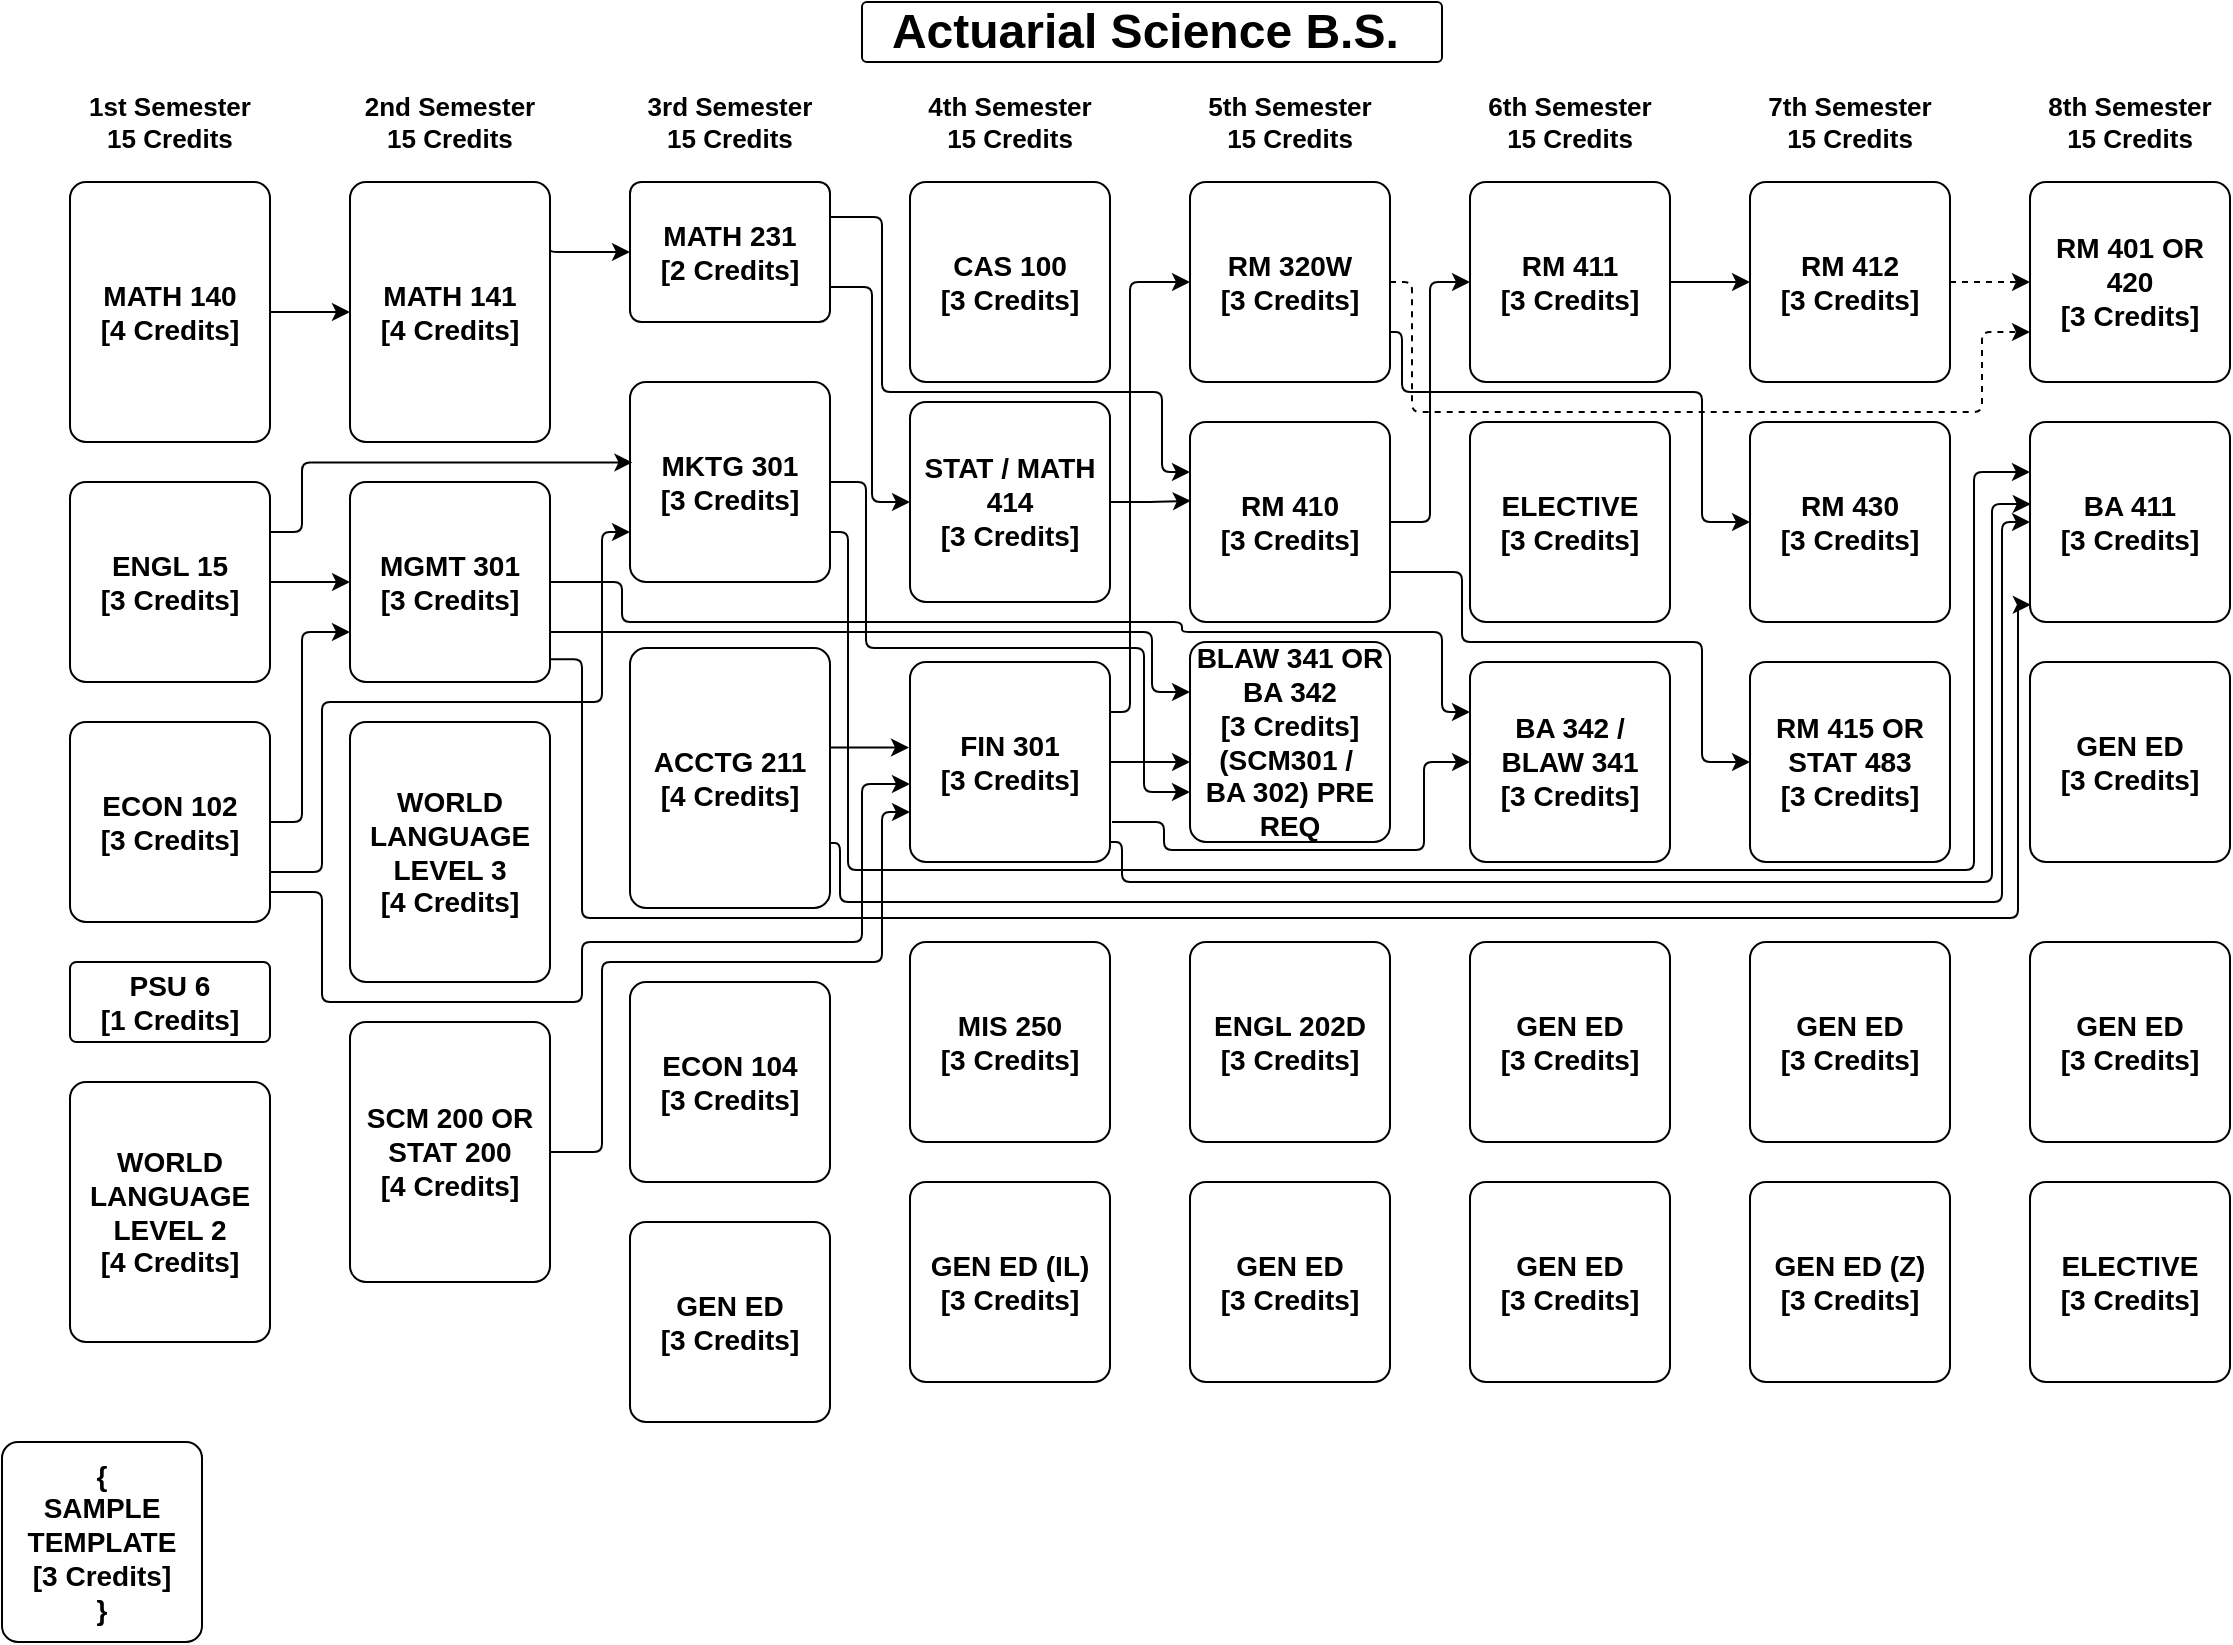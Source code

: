 <mxfile version="14.2.7" type="device"><diagram id="fmPKW-tICe0rB_EEKOgg" name="Page-1"><mxGraphModel dx="1504" dy="722" grid="0" gridSize="10" guides="1" tooltips="1" connect="1" arrows="1" fold="1" page="1" pageScale="1" pageWidth="1169" pageHeight="827" background="none" math="0" shadow="0"><root><mxCell id="0"/><mxCell id="1" parent="0"/><mxCell id="9Ewdyy2UIEGDzYOWgbFg-1" value="&lt;span style=&quot;font-size: 24px&quot;&gt;&lt;b&gt;Actuarial Science B.S.&amp;nbsp;&lt;/b&gt;&lt;/span&gt;" style="rounded=1;whiteSpace=wrap;html=1;arcSize=8;" parent="1" vertex="1"><mxGeometry x="440" width="290" height="30" as="geometry"/></mxCell><mxCell id="9Ewdyy2UIEGDzYOWgbFg-3" value="PSU 6&lt;br&gt;[1 Credits]" style="rounded=1;whiteSpace=wrap;html=1;fontSize=14;fontStyle=1;arcSize=8;" parent="1" vertex="1"><mxGeometry x="44" y="480" width="100" height="40" as="geometry"/></mxCell><mxCell id="oVKYBjmfKDWLhhY_zxPb-28" style="edgeStyle=orthogonalEdgeStyle;rounded=1;orthogonalLoop=1;jettySize=auto;html=1;entryX=0;entryY=0.25;entryDx=0;entryDy=0;arcSize=8;exitX=1;exitY=0.75;exitDx=0;exitDy=0;" edge="1" parent="1" source="6nBf4rz5qRWioeKP9C9Y-1" target="6nBf4rz5qRWioeKP9C9Y-41"><mxGeometry relative="1" as="geometry"><mxPoint x="284" y="320" as="sourcePoint"/><Array as="points"><mxPoint x="585" y="315"/><mxPoint x="585" y="345"/></Array></mxGeometry></mxCell><mxCell id="oVKYBjmfKDWLhhY_zxPb-31" style="edgeStyle=orthogonalEdgeStyle;rounded=1;orthogonalLoop=1;jettySize=auto;html=1;exitX=1;exitY=0.5;exitDx=0;exitDy=0;entryX=0;entryY=0.25;entryDx=0;entryDy=0;arcSize=8;" edge="1" parent="1" source="6nBf4rz5qRWioeKP9C9Y-1" target="6nBf4rz5qRWioeKP9C9Y-42"><mxGeometry relative="1" as="geometry"><Array as="points"><mxPoint x="320" y="290"/><mxPoint x="320" y="310"/><mxPoint x="600" y="310"/><mxPoint x="600" y="315"/><mxPoint x="730" y="315"/><mxPoint x="730" y="355"/></Array></mxGeometry></mxCell><mxCell id="oVKYBjmfKDWLhhY_zxPb-50" style="edgeStyle=orthogonalEdgeStyle;rounded=1;orthogonalLoop=1;jettySize=auto;html=1;exitX=1.004;exitY=0.886;exitDx=0;exitDy=0;entryX=0.004;entryY=0.914;entryDx=0;entryDy=0;entryPerimeter=0;exitPerimeter=0;arcSize=8;" edge="1" parent="1" source="6nBf4rz5qRWioeKP9C9Y-1" target="oVKYBjmfKDWLhhY_zxPb-1"><mxGeometry relative="1" as="geometry"><Array as="points"><mxPoint x="300" y="329"/><mxPoint x="300" y="458"/><mxPoint x="1018" y="458"/><mxPoint x="1018" y="301"/></Array></mxGeometry></mxCell><mxCell id="6nBf4rz5qRWioeKP9C9Y-1" value="MGMT 301&lt;br&gt;[3 Credits]" style="rounded=1;whiteSpace=wrap;html=1;fontSize=14;fontStyle=1;arcSize=8;" parent="1" vertex="1"><mxGeometry x="184" y="240" width="100" height="100" as="geometry"/></mxCell><mxCell id="oVKYBjmfKDWLhhY_zxPb-30" style="edgeStyle=orthogonalEdgeStyle;rounded=1;orthogonalLoop=1;jettySize=auto;html=1;exitX=1;exitY=0.5;exitDx=0;exitDy=0;entryX=0;entryY=0.75;entryDx=0;entryDy=0;arcSize=8;" edge="1" parent="1" source="6nBf4rz5qRWioeKP9C9Y-2" target="6nBf4rz5qRWioeKP9C9Y-41"><mxGeometry relative="1" as="geometry"><Array as="points"><mxPoint x="442" y="240"/><mxPoint x="442" y="323"/><mxPoint x="581" y="323"/><mxPoint x="581" y="395"/></Array></mxGeometry></mxCell><mxCell id="oVKYBjmfKDWLhhY_zxPb-49" style="edgeStyle=orthogonalEdgeStyle;rounded=1;orthogonalLoop=1;jettySize=auto;html=1;exitX=1;exitY=0.75;exitDx=0;exitDy=0;entryX=0;entryY=0.25;entryDx=0;entryDy=0;arcSize=8;" edge="1" parent="1" source="6nBf4rz5qRWioeKP9C9Y-2" target="oVKYBjmfKDWLhhY_zxPb-1"><mxGeometry relative="1" as="geometry"><Array as="points"><mxPoint x="433" y="265"/><mxPoint x="433" y="434"/><mxPoint x="996" y="434"/><mxPoint x="996" y="235"/></Array></mxGeometry></mxCell><mxCell id="6nBf4rz5qRWioeKP9C9Y-2" value="MKTG 301&lt;br&gt;[3 Credits]" style="rounded=1;whiteSpace=wrap;html=1;fontSize=14;fontStyle=1;arcSize=8;" parent="1" vertex="1"><mxGeometry x="324" y="190" width="100" height="100" as="geometry"/></mxCell><mxCell id="oVKYBjmfKDWLhhY_zxPb-24" style="edgeStyle=orthogonalEdgeStyle;rounded=1;orthogonalLoop=1;jettySize=auto;html=1;exitX=1;exitY=0.25;exitDx=0;exitDy=0;entryX=0;entryY=0.5;entryDx=0;entryDy=0;arcSize=8;" edge="1" parent="1" source="6nBf4rz5qRWioeKP9C9Y-3" target="6nBf4rz5qRWioeKP9C9Y-4"><mxGeometry relative="1" as="geometry"><Array as="points"><mxPoint x="574" y="355"/><mxPoint x="574" y="140"/></Array></mxGeometry></mxCell><mxCell id="oVKYBjmfKDWLhhY_zxPb-32" style="edgeStyle=orthogonalEdgeStyle;rounded=1;orthogonalLoop=1;jettySize=auto;html=1;entryX=0;entryY=0.5;entryDx=0;entryDy=0;arcSize=8;" edge="1" parent="1" target="6nBf4rz5qRWioeKP9C9Y-42"><mxGeometry relative="1" as="geometry"><mxPoint x="565" y="410" as="sourcePoint"/><Array as="points"><mxPoint x="591" y="410"/><mxPoint x="591" y="424"/><mxPoint x="721" y="424"/><mxPoint x="721" y="380"/></Array></mxGeometry></mxCell><mxCell id="oVKYBjmfKDWLhhY_zxPb-44" style="edgeStyle=orthogonalEdgeStyle;rounded=1;orthogonalLoop=1;jettySize=auto;html=1;exitX=1;exitY=0.5;exitDx=0;exitDy=0;arcSize=8;" edge="1" parent="1" source="6nBf4rz5qRWioeKP9C9Y-3" target="6nBf4rz5qRWioeKP9C9Y-41"><mxGeometry relative="1" as="geometry"><Array as="points"><mxPoint x="604" y="380"/><mxPoint x="604" y="380"/></Array></mxGeometry></mxCell><mxCell id="oVKYBjmfKDWLhhY_zxPb-48" style="edgeStyle=orthogonalEdgeStyle;rounded=1;orthogonalLoop=1;jettySize=auto;html=1;entryX=0.004;entryY=0.41;entryDx=0;entryDy=0;entryPerimeter=0;arcSize=8;" edge="1" parent="1" target="oVKYBjmfKDWLhhY_zxPb-1"><mxGeometry relative="1" as="geometry"><mxPoint x="564" y="420" as="sourcePoint"/><Array as="points"><mxPoint x="570" y="420"/><mxPoint x="570" y="440"/><mxPoint x="1005" y="440"/><mxPoint x="1005" y="251"/></Array></mxGeometry></mxCell><mxCell id="6nBf4rz5qRWioeKP9C9Y-3" value="FIN 301&lt;br&gt;[3 Credits]" style="rounded=1;whiteSpace=wrap;html=1;fontSize=14;fontStyle=1;arcSize=8;" parent="1" vertex="1"><mxGeometry x="464" y="330" width="100" height="100" as="geometry"/></mxCell><mxCell id="oVKYBjmfKDWLhhY_zxPb-5" style="edgeStyle=orthogonalEdgeStyle;rounded=1;orthogonalLoop=1;jettySize=auto;html=1;entryX=0;entryY=0.75;entryDx=0;entryDy=0;dashed=1;arcSize=8;" edge="1" parent="1" source="6nBf4rz5qRWioeKP9C9Y-4" target="6nBf4rz5qRWioeKP9C9Y-44"><mxGeometry relative="1" as="geometry"><Array as="points"><mxPoint x="715" y="140"/><mxPoint x="715" y="205"/><mxPoint x="1000" y="205"/><mxPoint x="1000" y="165"/></Array></mxGeometry></mxCell><mxCell id="oVKYBjmfKDWLhhY_zxPb-35" style="edgeStyle=orthogonalEdgeStyle;rounded=1;orthogonalLoop=1;jettySize=auto;html=1;exitX=1;exitY=0.75;exitDx=0;exitDy=0;entryX=0;entryY=0.5;entryDx=0;entryDy=0;arcSize=8;" edge="1" parent="1" source="6nBf4rz5qRWioeKP9C9Y-4" target="6nBf4rz5qRWioeKP9C9Y-35"><mxGeometry relative="1" as="geometry"><Array as="points"><mxPoint x="710" y="165"/><mxPoint x="710" y="195"/><mxPoint x="860" y="195"/><mxPoint x="860" y="260"/></Array></mxGeometry></mxCell><mxCell id="6nBf4rz5qRWioeKP9C9Y-4" value="RM 320W&lt;br&gt;[3 Credits]" style="rounded=1;whiteSpace=wrap;html=1;fontSize=14;fontStyle=1;arcSize=8;" parent="1" vertex="1"><mxGeometry x="604" y="90" width="100" height="100" as="geometry"/></mxCell><mxCell id="oVKYBjmfKDWLhhY_zxPb-34" style="edgeStyle=orthogonalEdgeStyle;rounded=1;orthogonalLoop=1;jettySize=auto;html=1;exitX=1;exitY=0.5;exitDx=0;exitDy=0;entryX=0;entryY=0.5;entryDx=0;entryDy=0;arcSize=8;" edge="1" parent="1" source="6nBf4rz5qRWioeKP9C9Y-5" target="6nBf4rz5qRWioeKP9C9Y-6"><mxGeometry relative="1" as="geometry"/></mxCell><mxCell id="6nBf4rz5qRWioeKP9C9Y-5" value="RM 411&lt;br&gt;[3 Credits]" style="rounded=1;whiteSpace=wrap;html=1;fontSize=14;fontStyle=1;arcSize=8;" parent="1" vertex="1"><mxGeometry x="744" y="90" width="100" height="100" as="geometry"/></mxCell><mxCell id="oVKYBjmfKDWLhhY_zxPb-6" style="edgeStyle=orthogonalEdgeStyle;rounded=1;orthogonalLoop=1;jettySize=auto;html=1;exitX=1;exitY=0.5;exitDx=0;exitDy=0;entryX=0;entryY=0.5;entryDx=0;entryDy=0;dashed=1;arcSize=8;" edge="1" parent="1" source="6nBf4rz5qRWioeKP9C9Y-6" target="6nBf4rz5qRWioeKP9C9Y-44"><mxGeometry relative="1" as="geometry"><Array as="points"><mxPoint x="1024" y="140"/><mxPoint x="1024" y="140"/></Array></mxGeometry></mxCell><mxCell id="6nBf4rz5qRWioeKP9C9Y-6" value="RM 412&lt;br&gt;[3 Credits]" style="rounded=1;whiteSpace=wrap;html=1;fontSize=14;fontStyle=1;arcSize=8;" parent="1" vertex="1"><mxGeometry x="884" y="90" width="100" height="100" as="geometry"/></mxCell><mxCell id="6nBf4rz5qRWioeKP9C9Y-7" value="GEN ED&lt;br&gt;[3 Credits]" style="rounded=1;whiteSpace=wrap;html=1;fontSize=14;fontStyle=1;arcSize=8;" parent="1" vertex="1"><mxGeometry x="1024" y="470" width="100" height="100" as="geometry"/></mxCell><mxCell id="oVKYBjmfKDWLhhY_zxPb-2" style="edgeStyle=orthogonalEdgeStyle;rounded=1;orthogonalLoop=1;jettySize=auto;html=1;exitX=1;exitY=0.5;exitDx=0;exitDy=0;entryX=0;entryY=0.5;entryDx=0;entryDy=0;arcSize=8;" edge="1" parent="1" source="6nBf4rz5qRWioeKP9C9Y-29" target="6nBf4rz5qRWioeKP9C9Y-30"><mxGeometry relative="1" as="geometry"/></mxCell><mxCell id="6nBf4rz5qRWioeKP9C9Y-29" value="MATH 140&lt;br&gt;[4 Credits]" style="rounded=1;whiteSpace=wrap;html=1;fontSize=14;fontStyle=1;arcSize=8;" parent="1" vertex="1"><mxGeometry x="44" y="90" width="100" height="130" as="geometry"/></mxCell><mxCell id="oVKYBjmfKDWLhhY_zxPb-46" style="edgeStyle=orthogonalEdgeStyle;rounded=1;orthogonalLoop=1;jettySize=auto;html=1;exitX=1;exitY=0.25;exitDx=0;exitDy=0;entryX=0;entryY=0.5;entryDx=0;entryDy=0;arcSize=8;" edge="1" parent="1" source="6nBf4rz5qRWioeKP9C9Y-30" target="6nBf4rz5qRWioeKP9C9Y-47"><mxGeometry relative="1" as="geometry"><mxPoint x="330" y="123" as="targetPoint"/><Array as="points"><mxPoint x="284" y="125"/></Array></mxGeometry></mxCell><mxCell id="6nBf4rz5qRWioeKP9C9Y-30" value="MATH 141&lt;br&gt;[4 Credits]" style="rounded=1;whiteSpace=wrap;html=1;fontSize=14;fontStyle=1;arcSize=8;" parent="1" vertex="1"><mxGeometry x="184" y="90" width="100" height="130" as="geometry"/></mxCell><mxCell id="oVKYBjmfKDWLhhY_zxPb-14" style="edgeStyle=orthogonalEdgeStyle;rounded=1;orthogonalLoop=1;jettySize=auto;html=1;exitX=1.004;exitY=0.383;exitDx=0;exitDy=0;entryX=-0.005;entryY=0.432;entryDx=0;entryDy=0;arcSize=8;exitPerimeter=0;entryPerimeter=0;" edge="1" parent="1" source="6nBf4rz5qRWioeKP9C9Y-31" target="6nBf4rz5qRWioeKP9C9Y-3"><mxGeometry relative="1" as="geometry"><Array as="points"/></mxGeometry></mxCell><mxCell id="oVKYBjmfKDWLhhY_zxPb-47" style="edgeStyle=orthogonalEdgeStyle;rounded=1;orthogonalLoop=1;jettySize=auto;html=1;exitX=1;exitY=0.75;exitDx=0;exitDy=0;entryX=0;entryY=0.5;entryDx=0;entryDy=0;arcSize=8;" edge="1" parent="1" source="6nBf4rz5qRWioeKP9C9Y-31" target="oVKYBjmfKDWLhhY_zxPb-1"><mxGeometry relative="1" as="geometry"><Array as="points"><mxPoint x="429" y="420"/><mxPoint x="429" y="450"/><mxPoint x="1010" y="450"/><mxPoint x="1010" y="260"/></Array></mxGeometry></mxCell><mxCell id="6nBf4rz5qRWioeKP9C9Y-31" value="ACCTG 211&lt;br&gt;[4 Credits]" style="rounded=1;whiteSpace=wrap;html=1;fontSize=14;fontStyle=1;arcSize=8;" parent="1" vertex="1"><mxGeometry x="324" y="323" width="100" height="130" as="geometry"/></mxCell><mxCell id="oVKYBjmfKDWLhhY_zxPb-26" style="edgeStyle=orthogonalEdgeStyle;rounded=1;orthogonalLoop=1;jettySize=auto;html=1;exitX=1;exitY=0.5;exitDx=0;exitDy=0;entryX=0.004;entryY=0.394;entryDx=0;entryDy=0;arcSize=8;entryPerimeter=0;" edge="1" parent="1" source="6nBf4rz5qRWioeKP9C9Y-32" target="6nBf4rz5qRWioeKP9C9Y-33"><mxGeometry relative="1" as="geometry"/></mxCell><mxCell id="6nBf4rz5qRWioeKP9C9Y-32" value="STAT / MATH 414&lt;br&gt;[3 Credits]" style="rounded=1;whiteSpace=wrap;html=1;fontSize=14;fontStyle=1;arcSize=8;" parent="1" vertex="1"><mxGeometry x="464" y="200" width="100" height="100" as="geometry"/></mxCell><mxCell id="oVKYBjmfKDWLhhY_zxPb-33" style="edgeStyle=orthogonalEdgeStyle;rounded=1;orthogonalLoop=1;jettySize=auto;html=1;exitX=1;exitY=0.5;exitDx=0;exitDy=0;entryX=0;entryY=0.5;entryDx=0;entryDy=0;arcSize=8;" edge="1" parent="1" source="6nBf4rz5qRWioeKP9C9Y-33" target="6nBf4rz5qRWioeKP9C9Y-5"><mxGeometry relative="1" as="geometry"><Array as="points"><mxPoint x="724" y="260"/><mxPoint x="724" y="140"/></Array></mxGeometry></mxCell><mxCell id="oVKYBjmfKDWLhhY_zxPb-36" style="edgeStyle=orthogonalEdgeStyle;rounded=1;orthogonalLoop=1;jettySize=auto;html=1;exitX=1;exitY=0.75;exitDx=0;exitDy=0;entryX=0;entryY=0.5;entryDx=0;entryDy=0;arcSize=8;" edge="1" parent="1" source="6nBf4rz5qRWioeKP9C9Y-33" target="6nBf4rz5qRWioeKP9C9Y-43"><mxGeometry relative="1" as="geometry"><Array as="points"><mxPoint x="740" y="285"/><mxPoint x="740" y="320"/><mxPoint x="860" y="320"/><mxPoint x="860" y="380"/></Array></mxGeometry></mxCell><mxCell id="6nBf4rz5qRWioeKP9C9Y-33" value="RM 410&lt;br&gt;[3 Credits]" style="rounded=1;whiteSpace=wrap;html=1;fontSize=14;fontStyle=1;arcSize=8;" parent="1" vertex="1"><mxGeometry x="604" y="210" width="100" height="100" as="geometry"/></mxCell><mxCell id="6nBf4rz5qRWioeKP9C9Y-34" value="ELECTIVE&lt;br&gt;[3 Credits]" style="rounded=1;whiteSpace=wrap;html=1;fontSize=14;fontStyle=1;arcSize=8;" parent="1" vertex="1"><mxGeometry x="744" y="210" width="100" height="100" as="geometry"/></mxCell><mxCell id="6nBf4rz5qRWioeKP9C9Y-35" value="RM 430&lt;br&gt;[3 Credits]" style="rounded=1;whiteSpace=wrap;html=1;fontSize=14;fontStyle=1;arcSize=8;" parent="1" vertex="1"><mxGeometry x="884" y="210" width="100" height="100" as="geometry"/></mxCell><mxCell id="6nBf4rz5qRWioeKP9C9Y-36" value="GEN ED&lt;br&gt;[3 Credits]" style="rounded=1;whiteSpace=wrap;html=1;fontSize=14;fontStyle=1;arcSize=8;" parent="1" vertex="1"><mxGeometry x="1024" y="330" width="100" height="100" as="geometry"/></mxCell><mxCell id="oVKYBjmfKDWLhhY_zxPb-8" style="edgeStyle=orthogonalEdgeStyle;rounded=1;orthogonalLoop=1;jettySize=auto;html=1;exitX=1;exitY=0.5;exitDx=0;exitDy=0;entryX=0;entryY=0.5;entryDx=0;entryDy=0;arcSize=8;" edge="1" parent="1" source="6nBf4rz5qRWioeKP9C9Y-37" target="6nBf4rz5qRWioeKP9C9Y-1"><mxGeometry relative="1" as="geometry"><Array as="points"/></mxGeometry></mxCell><mxCell id="oVKYBjmfKDWLhhY_zxPb-45" style="edgeStyle=orthogonalEdgeStyle;rounded=1;orthogonalLoop=1;jettySize=auto;html=1;exitX=1;exitY=0.25;exitDx=0;exitDy=0;arcSize=8;entryX=0.012;entryY=0.402;entryDx=0;entryDy=0;entryPerimeter=0;" edge="1" parent="1" source="6nBf4rz5qRWioeKP9C9Y-37" target="6nBf4rz5qRWioeKP9C9Y-2"><mxGeometry relative="1" as="geometry"><mxPoint x="320" y="230" as="targetPoint"/><Array as="points"><mxPoint x="160" y="265"/><mxPoint x="160" y="230"/></Array></mxGeometry></mxCell><mxCell id="6nBf4rz5qRWioeKP9C9Y-37" value="ENGL 15&lt;br&gt;[3 Credits]" style="rounded=1;whiteSpace=wrap;html=1;fontSize=14;fontStyle=1;arcSize=8;" parent="1" vertex="1"><mxGeometry x="44" y="240" width="100" height="100" as="geometry"/></mxCell><mxCell id="6nBf4rz5qRWioeKP9C9Y-38" value="WORLD LANGUAGE LEVEL 3&lt;br&gt;[4 Credits]" style="rounded=1;whiteSpace=wrap;html=1;fontSize=14;fontStyle=1;arcSize=8;" parent="1" vertex="1"><mxGeometry x="184" y="360" width="100" height="130" as="geometry"/></mxCell><mxCell id="6nBf4rz5qRWioeKP9C9Y-39" value="ECON 104&lt;br&gt;[3 Credits]" style="rounded=1;whiteSpace=wrap;html=1;fontSize=14;fontStyle=1;arcSize=8;" parent="1" vertex="1"><mxGeometry x="324" y="490" width="100" height="100" as="geometry"/></mxCell><mxCell id="6nBf4rz5qRWioeKP9C9Y-40" value="CAS 100&lt;br&gt;[3 Credits]" style="rounded=1;whiteSpace=wrap;html=1;fontSize=14;fontStyle=1;arcSize=8;" parent="1" vertex="1"><mxGeometry x="464" y="90" width="100" height="100" as="geometry"/></mxCell><mxCell id="6nBf4rz5qRWioeKP9C9Y-41" value="BLAW 341 OR BA 342&lt;br&gt;[3 Credits]&lt;br&gt;(SCM301 /&amp;nbsp;&lt;br&gt;BA 302) PRE REQ" style="rounded=1;whiteSpace=wrap;html=1;fontSize=14;fontStyle=1;arcSize=8;" parent="1" vertex="1"><mxGeometry x="604" y="320" width="100" height="100" as="geometry"/></mxCell><mxCell id="6nBf4rz5qRWioeKP9C9Y-42" value="BA 342 / BLAW 341&lt;br&gt;[3 Credits]" style="rounded=1;whiteSpace=wrap;html=1;fontSize=14;fontStyle=1;arcSize=8;" parent="1" vertex="1"><mxGeometry x="744" y="330" width="100" height="100" as="geometry"/></mxCell><mxCell id="6nBf4rz5qRWioeKP9C9Y-43" value="RM 415 OR STAT 483&lt;br&gt;[3 Credits]" style="rounded=1;whiteSpace=wrap;html=1;fontSize=14;fontStyle=1;arcSize=8;" parent="1" vertex="1"><mxGeometry x="884" y="330" width="100" height="100" as="geometry"/></mxCell><mxCell id="6nBf4rz5qRWioeKP9C9Y-44" value="RM 401 OR 420&lt;br&gt;[3 Credits]" style="rounded=1;whiteSpace=wrap;html=1;fontSize=14;fontStyle=1;arcSize=8;" parent="1" vertex="1"><mxGeometry x="1024" y="90" width="100" height="100" as="geometry"/></mxCell><mxCell id="oVKYBjmfKDWLhhY_zxPb-9" style="edgeStyle=orthogonalEdgeStyle;rounded=1;orthogonalLoop=1;jettySize=auto;html=1;exitX=1;exitY=0.5;exitDx=0;exitDy=0;entryX=0;entryY=0.75;entryDx=0;entryDy=0;arcSize=8;" edge="1" parent="1" source="6nBf4rz5qRWioeKP9C9Y-45" target="6nBf4rz5qRWioeKP9C9Y-1"><mxGeometry relative="1" as="geometry"><Array as="points"><mxPoint x="160" y="410"/><mxPoint x="160" y="315"/></Array></mxGeometry></mxCell><mxCell id="oVKYBjmfKDWLhhY_zxPb-12" style="edgeStyle=orthogonalEdgeStyle;rounded=1;orthogonalLoop=1;jettySize=auto;html=1;exitX=1;exitY=0.75;exitDx=0;exitDy=0;entryX=0;entryY=0.75;entryDx=0;entryDy=0;arcSize=8;" edge="1" parent="1" source="6nBf4rz5qRWioeKP9C9Y-45" target="6nBf4rz5qRWioeKP9C9Y-2"><mxGeometry relative="1" as="geometry"><Array as="points"><mxPoint x="170" y="435"/><mxPoint x="170" y="350"/><mxPoint x="310" y="350"/><mxPoint x="310" y="265"/></Array></mxGeometry></mxCell><mxCell id="oVKYBjmfKDWLhhY_zxPb-15" style="edgeStyle=orthogonalEdgeStyle;rounded=1;orthogonalLoop=1;jettySize=auto;html=1;arcSize=8;" edge="1" parent="1" source="6nBf4rz5qRWioeKP9C9Y-45" target="6nBf4rz5qRWioeKP9C9Y-3"><mxGeometry relative="1" as="geometry"><mxPoint x="461" y="391" as="targetPoint"/><Array as="points"><mxPoint x="170" y="445"/><mxPoint x="170" y="500"/><mxPoint x="300" y="500"/><mxPoint x="300" y="470"/><mxPoint x="440" y="470"/><mxPoint x="440" y="391"/></Array></mxGeometry></mxCell><mxCell id="6nBf4rz5qRWioeKP9C9Y-45" value="ECON 102&lt;br&gt;[3 Credits]" style="rounded=1;whiteSpace=wrap;html=1;fontSize=14;fontStyle=1;arcSize=8;" parent="1" vertex="1"><mxGeometry x="44" y="360" width="100" height="100" as="geometry"/></mxCell><mxCell id="oVKYBjmfKDWLhhY_zxPb-16" style="edgeStyle=orthogonalEdgeStyle;rounded=1;orthogonalLoop=1;jettySize=auto;html=1;exitX=1;exitY=0.5;exitDx=0;exitDy=0;entryX=0;entryY=0.75;entryDx=0;entryDy=0;arcSize=8;" edge="1" parent="1" source="6nBf4rz5qRWioeKP9C9Y-46" target="6nBf4rz5qRWioeKP9C9Y-3"><mxGeometry relative="1" as="geometry"><Array as="points"><mxPoint x="310" y="575"/><mxPoint x="310" y="480"/><mxPoint x="450" y="480"/><mxPoint x="450" y="405"/></Array></mxGeometry></mxCell><mxCell id="6nBf4rz5qRWioeKP9C9Y-46" value="SCM 200 OR STAT 200&lt;br&gt;[4 Credits]" style="rounded=1;whiteSpace=wrap;html=1;fontSize=14;fontStyle=1;arcSize=8;" parent="1" vertex="1"><mxGeometry x="184" y="510" width="100" height="130" as="geometry"/></mxCell><mxCell id="oVKYBjmfKDWLhhY_zxPb-27" style="edgeStyle=orthogonalEdgeStyle;rounded=1;orthogonalLoop=1;jettySize=auto;html=1;exitX=1;exitY=0.25;exitDx=0;exitDy=0;entryX=0;entryY=0.25;entryDx=0;entryDy=0;arcSize=8;" edge="1" parent="1" source="6nBf4rz5qRWioeKP9C9Y-47" target="6nBf4rz5qRWioeKP9C9Y-33"><mxGeometry relative="1" as="geometry"><Array as="points"><mxPoint x="450" y="108"/><mxPoint x="450" y="195"/><mxPoint x="590" y="195"/><mxPoint x="590" y="235"/></Array></mxGeometry></mxCell><mxCell id="oVKYBjmfKDWLhhY_zxPb-42" style="edgeStyle=orthogonalEdgeStyle;rounded=1;orthogonalLoop=1;jettySize=auto;html=1;exitX=1;exitY=0.75;exitDx=0;exitDy=0;entryX=0;entryY=0.5;entryDx=0;entryDy=0;arcSize=8;" edge="1" parent="1" source="6nBf4rz5qRWioeKP9C9Y-47" target="6nBf4rz5qRWioeKP9C9Y-32"><mxGeometry relative="1" as="geometry"><Array as="points"><mxPoint x="445" y="143"/><mxPoint x="445" y="250"/></Array></mxGeometry></mxCell><mxCell id="6nBf4rz5qRWioeKP9C9Y-47" value="MATH 231&lt;br&gt;[2 Credits]" style="rounded=1;whiteSpace=wrap;html=1;fontSize=14;fontStyle=1;arcSize=8;" parent="1" vertex="1"><mxGeometry x="324" y="90" width="100" height="70" as="geometry"/></mxCell><mxCell id="6nBf4rz5qRWioeKP9C9Y-48" value="MIS 250&lt;br&gt;[3 Credits]" style="rounded=1;whiteSpace=wrap;html=1;fontSize=14;fontStyle=1;arcSize=8;" parent="1" vertex="1"><mxGeometry x="464" y="470" width="100" height="100" as="geometry"/></mxCell><mxCell id="6nBf4rz5qRWioeKP9C9Y-49" value="GEN ED&lt;br&gt;[3 Credits]" style="rounded=1;whiteSpace=wrap;html=1;fontSize=14;fontStyle=1;arcSize=8;" parent="1" vertex="1"><mxGeometry x="604" y="590" width="100" height="100" as="geometry"/></mxCell><mxCell id="6nBf4rz5qRWioeKP9C9Y-50" value="GEN ED&lt;br&gt;[3 Credits]" style="rounded=1;whiteSpace=wrap;html=1;fontSize=14;fontStyle=1;arcSize=8;" parent="1" vertex="1"><mxGeometry x="744" y="470" width="100" height="100" as="geometry"/></mxCell><mxCell id="6nBf4rz5qRWioeKP9C9Y-51" value="GEN ED&lt;br&gt;[3 Credits]" style="rounded=1;whiteSpace=wrap;html=1;fontSize=14;fontStyle=1;arcSize=8;" parent="1" vertex="1"><mxGeometry x="884" y="470" width="100" height="100" as="geometry"/></mxCell><mxCell id="6nBf4rz5qRWioeKP9C9Y-53" value="WORLD LANGUAGE&lt;br&gt;LEVEL 2&lt;br&gt;[4 Credits]" style="rounded=1;whiteSpace=wrap;html=1;fontSize=14;fontStyle=1;arcSize=8;" parent="1" vertex="1"><mxGeometry x="44" y="540" width="100" height="130" as="geometry"/></mxCell><mxCell id="6nBf4rz5qRWioeKP9C9Y-55" value="GEN ED&lt;br&gt;[3 Credits]" style="rounded=1;whiteSpace=wrap;html=1;fontSize=14;fontStyle=1;arcSize=8;" parent="1" vertex="1"><mxGeometry x="324" y="610" width="100" height="100" as="geometry"/></mxCell><mxCell id="6nBf4rz5qRWioeKP9C9Y-56" value="GEN ED (IL)&lt;br&gt;[3 Credits]" style="rounded=1;whiteSpace=wrap;html=1;fontSize=14;fontStyle=1;arcSize=8;" parent="1" vertex="1"><mxGeometry x="464" y="590" width="100" height="100" as="geometry"/></mxCell><mxCell id="6nBf4rz5qRWioeKP9C9Y-57" value="ENGL 202D&lt;br&gt;[3 Credits]" style="rounded=1;whiteSpace=wrap;html=1;fontSize=14;fontStyle=1;arcSize=8;" parent="1" vertex="1"><mxGeometry x="604" y="470" width="100" height="100" as="geometry"/></mxCell><mxCell id="6nBf4rz5qRWioeKP9C9Y-58" value="GEN ED&lt;br&gt;[3 Credits]" style="rounded=1;whiteSpace=wrap;html=1;fontSize=14;fontStyle=1;arcSize=8;" parent="1" vertex="1"><mxGeometry x="744" y="590" width="100" height="100" as="geometry"/></mxCell><mxCell id="6nBf4rz5qRWioeKP9C9Y-59" value="GEN ED (Z)&lt;br&gt;[3 Credits]" style="rounded=1;whiteSpace=wrap;html=1;fontSize=14;fontStyle=1;arcSize=8;" parent="1" vertex="1"><mxGeometry x="884" y="590" width="100" height="100" as="geometry"/></mxCell><mxCell id="6nBf4rz5qRWioeKP9C9Y-60" value="ELECTIVE&lt;br&gt;[3 Credits]" style="rounded=1;whiteSpace=wrap;html=1;fontSize=14;fontStyle=1;arcSize=8;" parent="1" vertex="1"><mxGeometry x="1024" y="590" width="100" height="100" as="geometry"/></mxCell><mxCell id="6nBf4rz5qRWioeKP9C9Y-62" value="{&lt;br&gt;SAMPLE TEMPLATE&lt;br&gt;[3 Credits]&lt;br&gt;}" style="rounded=1;whiteSpace=wrap;html=1;fontSize=14;fontStyle=1;arcSize=8;" parent="1" vertex="1"><mxGeometry x="10" y="720" width="100" height="100" as="geometry"/></mxCell><mxCell id="6nBf4rz5qRWioeKP9C9Y-70" value="1st Semester&lt;br style=&quot;font-size: 13px&quot;&gt;15 Credits" style="text;html=1;strokeColor=none;fillColor=none;align=center;verticalAlign=middle;whiteSpace=wrap;rounded=0;fontStyle=1;fontSize=13;arcSize=8;" parent="1" vertex="1"><mxGeometry x="49" y="40" width="90" height="40" as="geometry"/></mxCell><mxCell id="6nBf4rz5qRWioeKP9C9Y-71" value="2nd Semester&lt;br style=&quot;font-size: 13px&quot;&gt;15&amp;nbsp;Credits" style="text;html=1;strokeColor=none;fillColor=none;align=center;verticalAlign=middle;whiteSpace=wrap;rounded=0;fontStyle=1;fontSize=13;arcSize=8;" parent="1" vertex="1"><mxGeometry x="189" y="40" width="90" height="40" as="geometry"/></mxCell><mxCell id="6nBf4rz5qRWioeKP9C9Y-72" value="3rd Semester&lt;br style=&quot;font-size: 13px&quot;&gt;15 Credits" style="text;html=1;strokeColor=none;fillColor=none;align=center;verticalAlign=middle;whiteSpace=wrap;rounded=0;fontStyle=1;fontSize=13;arcSize=8;" parent="1" vertex="1"><mxGeometry x="329" y="40" width="90" height="40" as="geometry"/></mxCell><mxCell id="6nBf4rz5qRWioeKP9C9Y-73" value="7th Semester&lt;br style=&quot;font-size: 13px&quot;&gt;15 Credits" style="text;html=1;strokeColor=none;fillColor=none;align=center;verticalAlign=middle;whiteSpace=wrap;rounded=0;fontStyle=1;fontSize=13;arcSize=8;" parent="1" vertex="1"><mxGeometry x="889" y="40" width="90" height="40" as="geometry"/></mxCell><mxCell id="6nBf4rz5qRWioeKP9C9Y-74" value="5th Semester&lt;br style=&quot;font-size: 13px&quot;&gt;15 Credits" style="text;html=1;strokeColor=none;fillColor=none;align=center;verticalAlign=middle;whiteSpace=wrap;rounded=0;fontStyle=1;fontSize=13;arcSize=8;" parent="1" vertex="1"><mxGeometry x="609" y="40" width="90" height="40" as="geometry"/></mxCell><mxCell id="6nBf4rz5qRWioeKP9C9Y-75" value="4th Semester&lt;br style=&quot;font-size: 13px&quot;&gt;15 Credits" style="text;html=1;strokeColor=none;fillColor=none;align=center;verticalAlign=middle;whiteSpace=wrap;rounded=0;fontStyle=1;fontSize=13;arcSize=8;" parent="1" vertex="1"><mxGeometry x="469" y="40" width="90" height="40" as="geometry"/></mxCell><mxCell id="6nBf4rz5qRWioeKP9C9Y-76" value="6th Semester&lt;br style=&quot;font-size: 13px&quot;&gt;15 Credits" style="text;html=1;strokeColor=none;fillColor=none;align=center;verticalAlign=middle;whiteSpace=wrap;rounded=0;fontStyle=1;fontSize=13;arcSize=8;" parent="1" vertex="1"><mxGeometry x="749" y="40" width="90" height="40" as="geometry"/></mxCell><mxCell id="6nBf4rz5qRWioeKP9C9Y-77" value="8th Semester&lt;br style=&quot;font-size: 13px&quot;&gt;15 Credits" style="text;html=1;strokeColor=none;fillColor=none;align=center;verticalAlign=middle;whiteSpace=wrap;rounded=0;fontStyle=1;fontSize=13;arcSize=8;" parent="1" vertex="1"><mxGeometry x="1029" y="40" width="90" height="40" as="geometry"/></mxCell><mxCell id="oVKYBjmfKDWLhhY_zxPb-1" value="BA 411&lt;br&gt;[3 Credits]" style="rounded=1;whiteSpace=wrap;html=1;fontSize=14;fontStyle=1;arcSize=8;" vertex="1" parent="1"><mxGeometry x="1024" y="210" width="100" height="100" as="geometry"/></mxCell></root></mxGraphModel></diagram></mxfile>